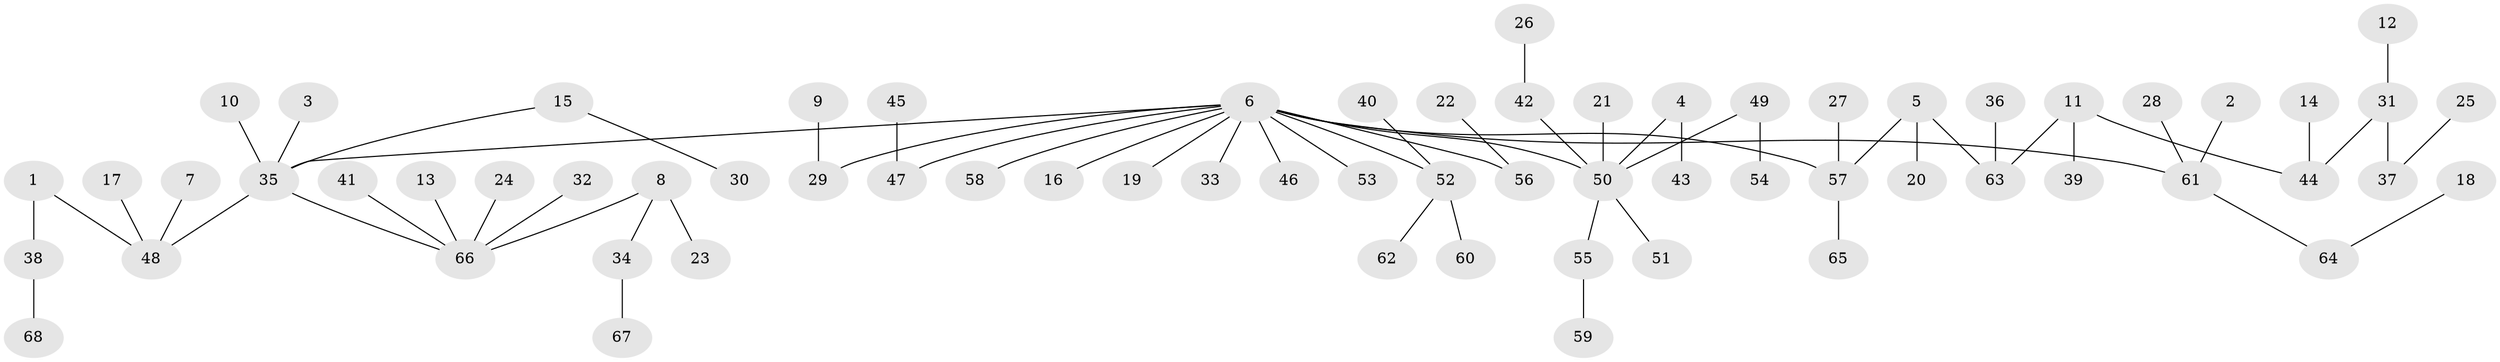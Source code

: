 // original degree distribution, {11: 0.007352941176470588, 5: 0.022058823529411766, 7: 0.007352941176470588, 6: 0.029411764705882353, 3: 0.125, 2: 0.22794117647058823, 1: 0.5294117647058824, 4: 0.051470588235294115}
// Generated by graph-tools (version 1.1) at 2025/26/03/09/25 03:26:27]
// undirected, 68 vertices, 67 edges
graph export_dot {
graph [start="1"]
  node [color=gray90,style=filled];
  1;
  2;
  3;
  4;
  5;
  6;
  7;
  8;
  9;
  10;
  11;
  12;
  13;
  14;
  15;
  16;
  17;
  18;
  19;
  20;
  21;
  22;
  23;
  24;
  25;
  26;
  27;
  28;
  29;
  30;
  31;
  32;
  33;
  34;
  35;
  36;
  37;
  38;
  39;
  40;
  41;
  42;
  43;
  44;
  45;
  46;
  47;
  48;
  49;
  50;
  51;
  52;
  53;
  54;
  55;
  56;
  57;
  58;
  59;
  60;
  61;
  62;
  63;
  64;
  65;
  66;
  67;
  68;
  1 -- 38 [weight=1.0];
  1 -- 48 [weight=1.0];
  2 -- 61 [weight=1.0];
  3 -- 35 [weight=1.0];
  4 -- 43 [weight=1.0];
  4 -- 50 [weight=1.0];
  5 -- 20 [weight=1.0];
  5 -- 57 [weight=1.0];
  5 -- 63 [weight=1.0];
  6 -- 16 [weight=1.0];
  6 -- 19 [weight=1.0];
  6 -- 29 [weight=1.0];
  6 -- 33 [weight=1.0];
  6 -- 35 [weight=1.0];
  6 -- 46 [weight=1.0];
  6 -- 47 [weight=1.0];
  6 -- 50 [weight=1.0];
  6 -- 52 [weight=1.0];
  6 -- 53 [weight=1.0];
  6 -- 56 [weight=1.0];
  6 -- 57 [weight=1.0];
  6 -- 58 [weight=1.0];
  6 -- 61 [weight=1.0];
  7 -- 48 [weight=1.0];
  8 -- 23 [weight=1.0];
  8 -- 34 [weight=1.0];
  8 -- 66 [weight=1.0];
  9 -- 29 [weight=1.0];
  10 -- 35 [weight=1.0];
  11 -- 39 [weight=1.0];
  11 -- 44 [weight=1.0];
  11 -- 63 [weight=1.0];
  12 -- 31 [weight=1.0];
  13 -- 66 [weight=1.0];
  14 -- 44 [weight=1.0];
  15 -- 30 [weight=1.0];
  15 -- 35 [weight=1.0];
  17 -- 48 [weight=1.0];
  18 -- 64 [weight=1.0];
  21 -- 50 [weight=1.0];
  22 -- 56 [weight=1.0];
  24 -- 66 [weight=1.0];
  25 -- 37 [weight=1.0];
  26 -- 42 [weight=1.0];
  27 -- 57 [weight=1.0];
  28 -- 61 [weight=1.0];
  31 -- 37 [weight=1.0];
  31 -- 44 [weight=1.0];
  32 -- 66 [weight=1.0];
  34 -- 67 [weight=1.0];
  35 -- 48 [weight=1.0];
  35 -- 66 [weight=1.0];
  36 -- 63 [weight=1.0];
  38 -- 68 [weight=1.0];
  40 -- 52 [weight=1.0];
  41 -- 66 [weight=1.0];
  42 -- 50 [weight=1.0];
  45 -- 47 [weight=1.0];
  49 -- 50 [weight=1.0];
  49 -- 54 [weight=1.0];
  50 -- 51 [weight=1.0];
  50 -- 55 [weight=1.0];
  52 -- 60 [weight=1.0];
  52 -- 62 [weight=1.0];
  55 -- 59 [weight=1.0];
  57 -- 65 [weight=1.0];
  61 -- 64 [weight=1.0];
}
